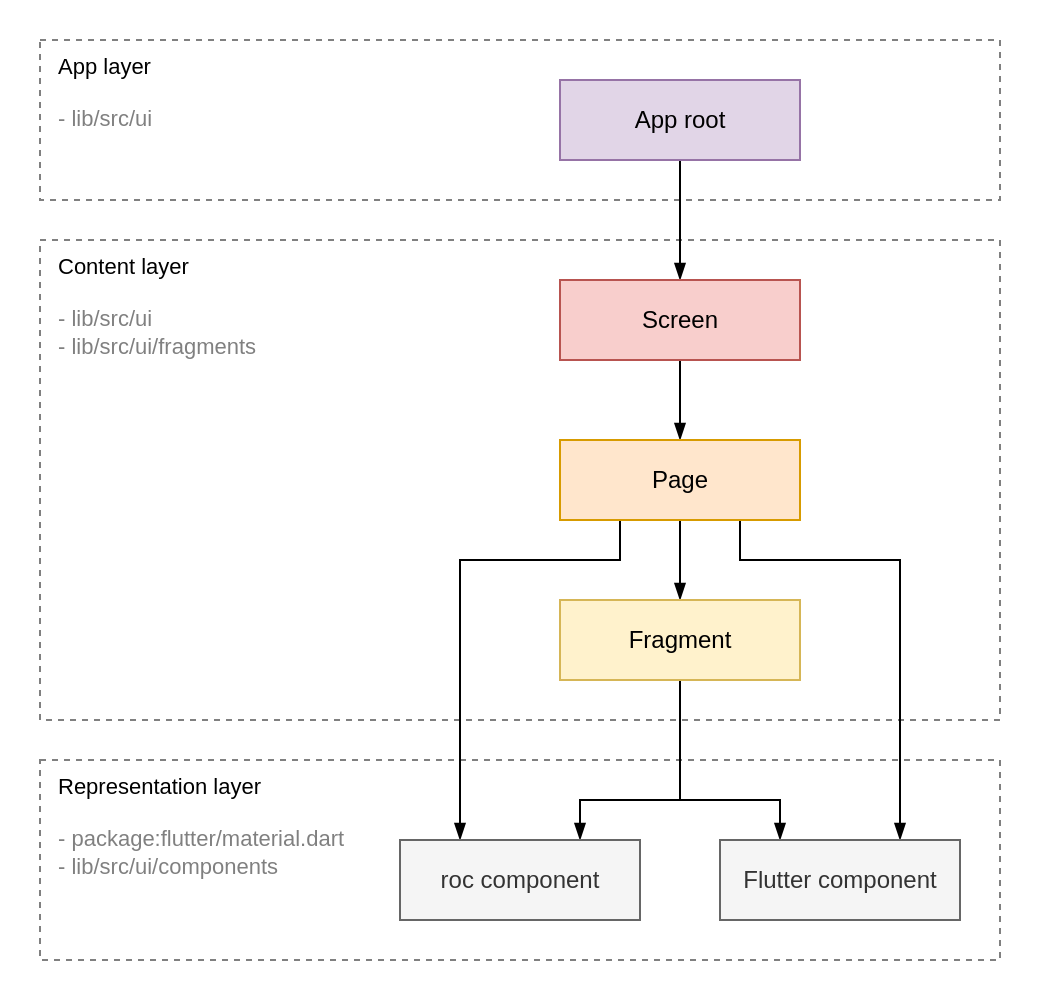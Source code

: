 <mxfile version="24.6.4" type="device">
  <diagram name="Page-1" id="x7caVF2TCQcUlIry8kkF">
    <mxGraphModel dx="941" dy="679" grid="1" gridSize="10" guides="1" tooltips="1" connect="1" arrows="1" fold="1" page="1" pageScale="1" pageWidth="850" pageHeight="1100" math="0" shadow="0">
      <root>
        <mxCell id="0" />
        <mxCell id="1" parent="0" />
        <mxCell id="D8l49maD2ccC1QcqHH9q-41" value="" style="rounded=0;whiteSpace=wrap;html=1;fontFamily=Helvetica;fontSize=11;fontColor=default;labelBackgroundColor=default;strokeColor=none;" vertex="1" parent="1">
          <mxGeometry x="20" y="20" width="520" height="500" as="geometry" />
        </mxCell>
        <mxCell id="D8l49maD2ccC1QcqHH9q-40" value="App layer&lt;div&gt;&lt;span style=&quot;color: rgb(128, 128, 128);&quot;&gt;&lt;br&gt;&lt;/span&gt;&lt;/div&gt;&lt;div&gt;&lt;span style=&quot;color: rgb(128, 128, 128);&quot;&gt;- lib/src/ui&lt;/span&gt;&lt;br&gt;&lt;/div&gt;" style="html=1;whiteSpace=wrap;fontFamily=Helvetica;fontSize=11;fontColor=default;labelBackgroundColor=default;dashed=1;strokeColor=#808080;align=left;verticalAlign=top;spacingLeft=7;fillColor=none;" vertex="1" parent="1">
          <mxGeometry x="40" y="40" width="480" height="80" as="geometry" />
        </mxCell>
        <mxCell id="D8l49maD2ccC1QcqHH9q-39" value="Representation layer&lt;div&gt;&lt;br&gt;&lt;/div&gt;&lt;div&gt;&lt;font color=&quot;#808080&quot;&gt;-&amp;nbsp;package:flutter/material.dart&lt;/font&gt;&lt;/div&gt;&lt;div&gt;&lt;span style=&quot;color: rgb(128, 128, 128);&quot;&gt;- lib/src/ui/components&lt;/span&gt;&lt;br&gt;&lt;/div&gt;" style="html=1;whiteSpace=wrap;fontFamily=Helvetica;fontSize=11;fontColor=default;labelBackgroundColor=default;dashed=1;strokeColor=#808080;align=left;verticalAlign=top;spacingLeft=7;fillColor=none;" vertex="1" parent="1">
          <mxGeometry x="40" y="400" width="480" height="100" as="geometry" />
        </mxCell>
        <mxCell id="D8l49maD2ccC1QcqHH9q-38" value="Content layer&lt;div&gt;&lt;br&gt;&lt;/div&gt;&lt;div&gt;&lt;span style=&quot;color: rgb(128, 128, 128);&quot;&gt;- lib/src/ui&lt;/span&gt;&lt;br&gt;&lt;/div&gt;&lt;div&gt;&lt;span style=&quot;color: rgb(128, 128, 128);&quot;&gt;- lib/src/ui/fragments&lt;/span&gt;&lt;span style=&quot;color: rgb(128, 128, 128);&quot;&gt;&lt;br&gt;&lt;/span&gt;&lt;/div&gt;" style="html=1;whiteSpace=wrap;fontFamily=Helvetica;fontSize=11;fontColor=default;labelBackgroundColor=default;dashed=1;strokeColor=#808080;align=left;verticalAlign=top;spacingLeft=7;fillColor=none;" vertex="1" parent="1">
          <mxGeometry x="40" y="140" width="480" height="240" as="geometry" />
        </mxCell>
        <mxCell id="D8l49maD2ccC1QcqHH9q-15" style="edgeStyle=orthogonalEdgeStyle;rounded=0;orthogonalLoop=1;jettySize=auto;html=1;endArrow=blockThin;endFill=1;" edge="1" parent="1" source="D8l49maD2ccC1QcqHH9q-16" target="D8l49maD2ccC1QcqHH9q-18">
          <mxGeometry relative="1" as="geometry" />
        </mxCell>
        <mxCell id="D8l49maD2ccC1QcqHH9q-16" value="App root" style="html=1;whiteSpace=wrap;fillColor=#e1d5e7;strokeColor=#9673a6;" vertex="1" parent="1">
          <mxGeometry x="300" y="60" width="120" height="40" as="geometry" />
        </mxCell>
        <mxCell id="D8l49maD2ccC1QcqHH9q-17" style="edgeStyle=orthogonalEdgeStyle;shape=connector;rounded=0;orthogonalLoop=1;jettySize=auto;html=1;strokeColor=default;align=center;verticalAlign=middle;fontFamily=Helvetica;fontSize=11;fontColor=default;labelBackgroundColor=default;endArrow=blockThin;endFill=1;" edge="1" parent="1" source="D8l49maD2ccC1QcqHH9q-18" target="D8l49maD2ccC1QcqHH9q-22">
          <mxGeometry relative="1" as="geometry" />
        </mxCell>
        <mxCell id="D8l49maD2ccC1QcqHH9q-18" value="Screen" style="html=1;whiteSpace=wrap;fillColor=#f8cecc;strokeColor=#b85450;" vertex="1" parent="1">
          <mxGeometry x="300" y="160" width="120" height="40" as="geometry" />
        </mxCell>
        <mxCell id="D8l49maD2ccC1QcqHH9q-30" style="edgeStyle=orthogonalEdgeStyle;shape=connector;rounded=0;orthogonalLoop=1;jettySize=auto;html=1;strokeColor=default;align=center;verticalAlign=middle;fontFamily=Helvetica;fontSize=11;fontColor=default;labelBackgroundColor=default;endArrow=blockThin;endFill=1;" edge="1" parent="1" source="D8l49maD2ccC1QcqHH9q-22" target="D8l49maD2ccC1QcqHH9q-25">
          <mxGeometry relative="1" as="geometry" />
        </mxCell>
        <mxCell id="D8l49maD2ccC1QcqHH9q-31" style="edgeStyle=orthogonalEdgeStyle;shape=connector;rounded=0;orthogonalLoop=1;jettySize=auto;html=1;entryX=0.75;entryY=0;entryDx=0;entryDy=0;strokeColor=default;align=center;verticalAlign=middle;fontFamily=Helvetica;fontSize=11;fontColor=default;labelBackgroundColor=default;endArrow=blockThin;endFill=1;" edge="1" parent="1" source="D8l49maD2ccC1QcqHH9q-22" target="D8l49maD2ccC1QcqHH9q-27">
          <mxGeometry relative="1" as="geometry">
            <Array as="points">
              <mxPoint x="390" y="300" />
              <mxPoint x="470" y="300" />
            </Array>
          </mxGeometry>
        </mxCell>
        <mxCell id="D8l49maD2ccC1QcqHH9q-32" style="edgeStyle=orthogonalEdgeStyle;shape=connector;rounded=0;orthogonalLoop=1;jettySize=auto;html=1;entryX=0.25;entryY=0;entryDx=0;entryDy=0;strokeColor=default;align=center;verticalAlign=middle;fontFamily=Helvetica;fontSize=11;fontColor=default;labelBackgroundColor=default;endArrow=blockThin;endFill=1;" edge="1" parent="1" source="D8l49maD2ccC1QcqHH9q-22" target="D8l49maD2ccC1QcqHH9q-26">
          <mxGeometry relative="1" as="geometry">
            <Array as="points">
              <mxPoint x="330" y="300" />
              <mxPoint x="250" y="300" />
            </Array>
          </mxGeometry>
        </mxCell>
        <mxCell id="D8l49maD2ccC1QcqHH9q-22" value="Page" style="html=1;whiteSpace=wrap;fillColor=#ffe6cc;strokeColor=#d79b00;" vertex="1" parent="1">
          <mxGeometry x="300" y="240" width="120" height="40" as="geometry" />
        </mxCell>
        <mxCell id="D8l49maD2ccC1QcqHH9q-28" style="edgeStyle=orthogonalEdgeStyle;shape=connector;rounded=0;orthogonalLoop=1;jettySize=auto;html=1;entryX=0.75;entryY=0;entryDx=0;entryDy=0;strokeColor=default;align=center;verticalAlign=middle;fontFamily=Helvetica;fontSize=11;fontColor=default;labelBackgroundColor=default;endArrow=blockThin;endFill=1;" edge="1" parent="1" source="D8l49maD2ccC1QcqHH9q-25" target="D8l49maD2ccC1QcqHH9q-26">
          <mxGeometry relative="1" as="geometry">
            <Array as="points">
              <mxPoint x="360" y="420" />
              <mxPoint x="310" y="420" />
            </Array>
          </mxGeometry>
        </mxCell>
        <mxCell id="D8l49maD2ccC1QcqHH9q-29" style="edgeStyle=orthogonalEdgeStyle;shape=connector;rounded=0;orthogonalLoop=1;jettySize=auto;html=1;entryX=0.25;entryY=0;entryDx=0;entryDy=0;strokeColor=default;align=center;verticalAlign=middle;fontFamily=Helvetica;fontSize=11;fontColor=default;labelBackgroundColor=default;endArrow=blockThin;endFill=1;" edge="1" parent="1" source="D8l49maD2ccC1QcqHH9q-25" target="D8l49maD2ccC1QcqHH9q-27">
          <mxGeometry relative="1" as="geometry">
            <Array as="points">
              <mxPoint x="360" y="420" />
              <mxPoint x="410" y="420" />
            </Array>
          </mxGeometry>
        </mxCell>
        <mxCell id="D8l49maD2ccC1QcqHH9q-25" value="Fragment" style="html=1;whiteSpace=wrap;fillColor=#fff2cc;strokeColor=#d6b656;" vertex="1" parent="1">
          <mxGeometry x="300" y="320" width="120" height="40" as="geometry" />
        </mxCell>
        <mxCell id="D8l49maD2ccC1QcqHH9q-26" value="roc component" style="html=1;whiteSpace=wrap;fillColor=#f5f5f5;strokeColor=#666666;fontColor=#333333;" vertex="1" parent="1">
          <mxGeometry x="220" y="440" width="120" height="40" as="geometry" />
        </mxCell>
        <mxCell id="D8l49maD2ccC1QcqHH9q-27" value="Flutter component" style="html=1;whiteSpace=wrap;fillColor=#f5f5f5;strokeColor=#666666;fontColor=#333333;" vertex="1" parent="1">
          <mxGeometry x="380" y="440" width="120" height="40" as="geometry" />
        </mxCell>
      </root>
    </mxGraphModel>
  </diagram>
</mxfile>

